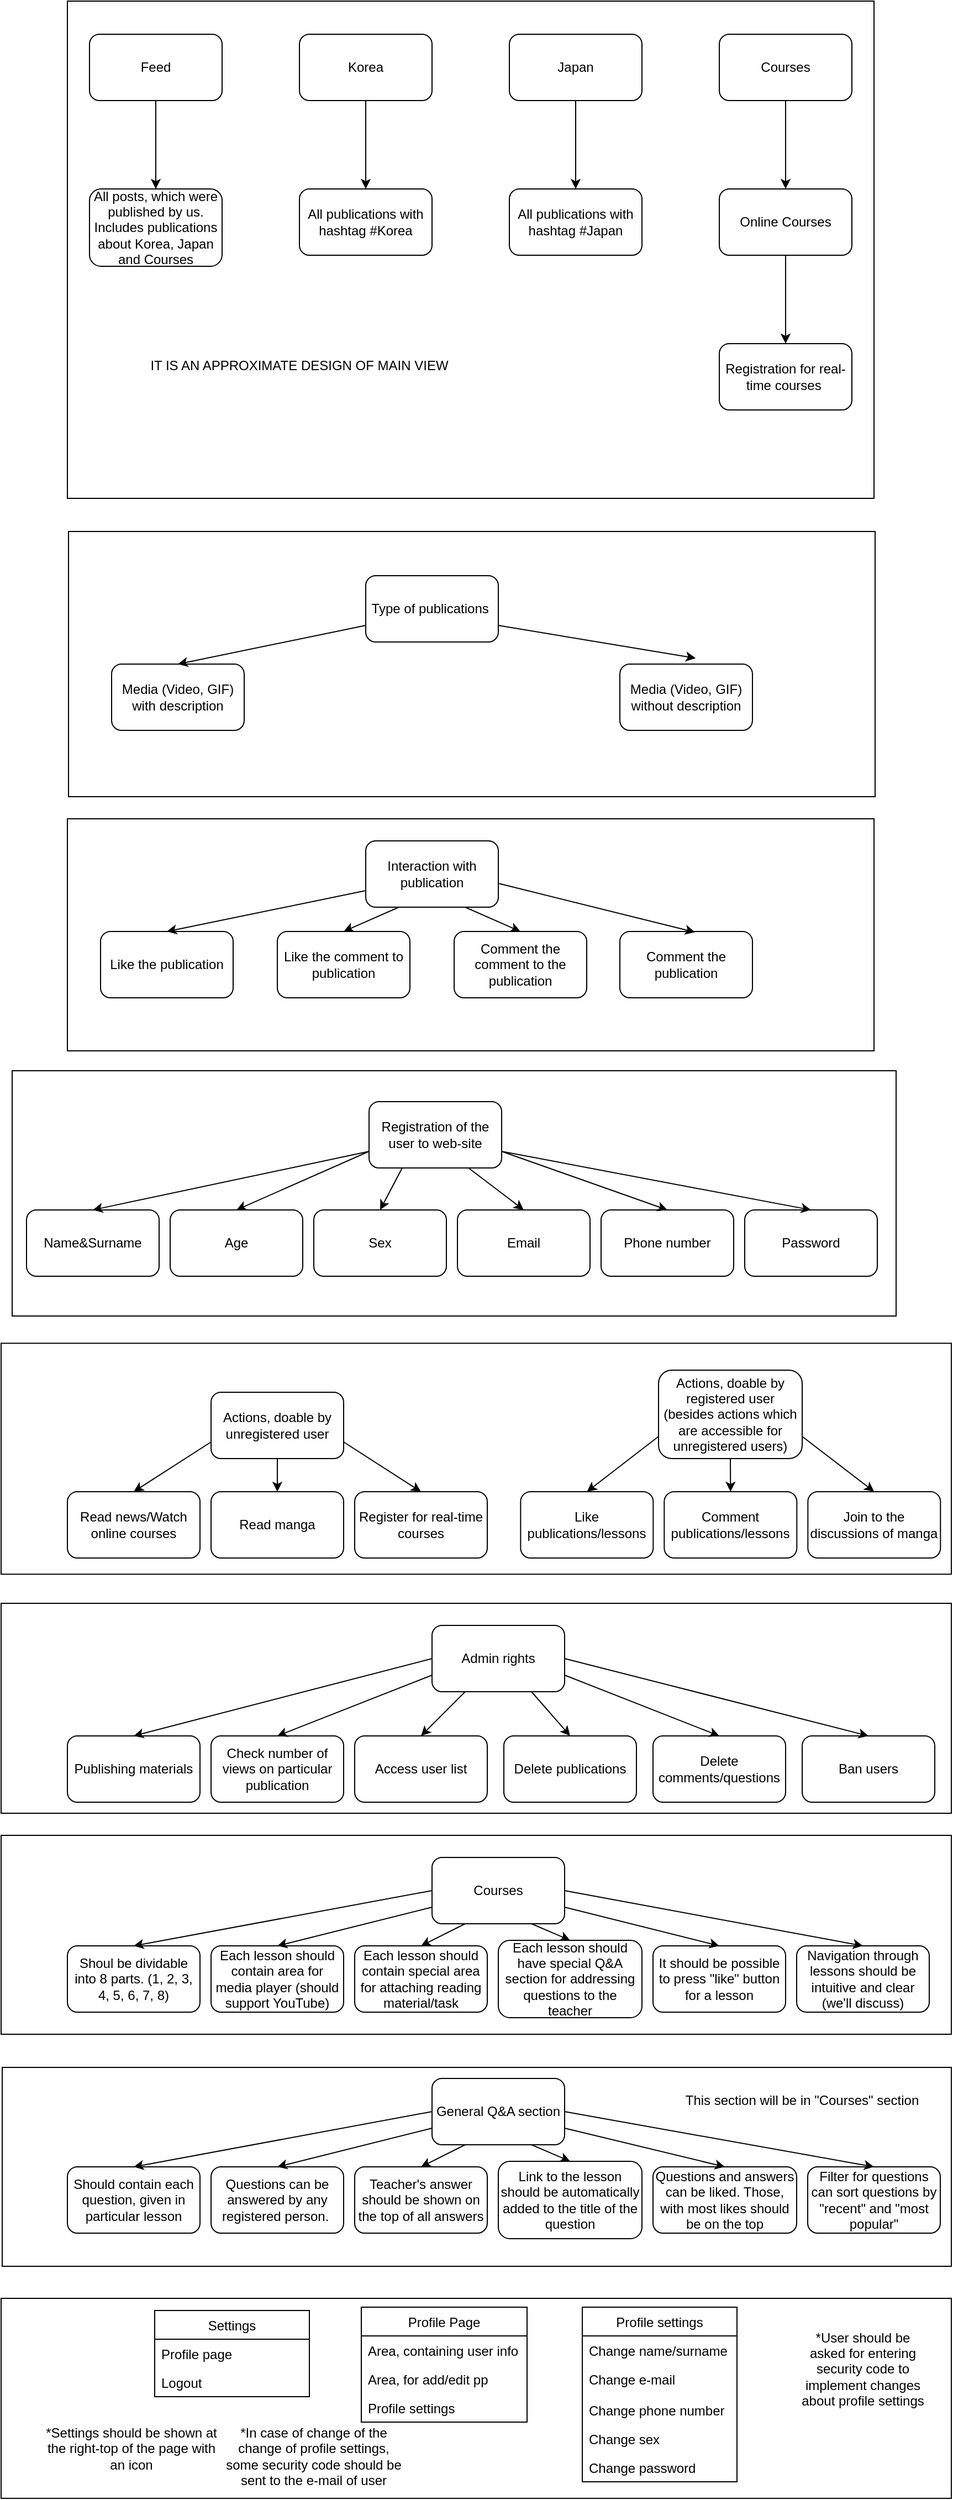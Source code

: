 <mxfile version="10.6.3" type="device"><diagram id="HQAXraPB4MY0Zo1P8Ldt" name="Page-1"><mxGraphModel dx="754" dy="467" grid="1" gridSize="10" guides="1" tooltips="1" connect="1" arrows="1" fold="1" page="1" pageScale="1" pageWidth="4681" pageHeight="3300" math="0" shadow="0"><root><mxCell id="0"/><mxCell id="1" parent="0"/><mxCell id="fVQZ60_lI8p1_G0BEOJx-8" value="" style="edgeStyle=orthogonalEdgeStyle;rounded=0;orthogonalLoop=1;jettySize=auto;html=1;" edge="1" parent="1" source="fVQZ60_lI8p1_G0BEOJx-1" target="fVQZ60_lI8p1_G0BEOJx-7"><mxGeometry relative="1" as="geometry"/></mxCell><mxCell id="fVQZ60_lI8p1_G0BEOJx-1" value="Korea" style="rounded=1;whiteSpace=wrap;html=1;" vertex="1" parent="1"><mxGeometry x="280" y="70" width="120" height="60" as="geometry"/></mxCell><mxCell id="fVQZ60_lI8p1_G0BEOJx-7" value="All publications with hashtag #Korea" style="rounded=1;whiteSpace=wrap;html=1;" vertex="1" parent="1"><mxGeometry x="280" y="210" width="120" height="60" as="geometry"/></mxCell><mxCell id="fVQZ60_lI8p1_G0BEOJx-6" value="" style="edgeStyle=orthogonalEdgeStyle;rounded=0;orthogonalLoop=1;jettySize=auto;html=1;" edge="1" parent="1" source="fVQZ60_lI8p1_G0BEOJx-2" target="fVQZ60_lI8p1_G0BEOJx-5"><mxGeometry relative="1" as="geometry"/></mxCell><mxCell id="fVQZ60_lI8p1_G0BEOJx-2" value="&lt;span&gt;Feed&lt;/span&gt;" style="rounded=1;whiteSpace=wrap;html=1;" vertex="1" parent="1"><mxGeometry x="90" y="70" width="120" height="60" as="geometry"/></mxCell><mxCell id="fVQZ60_lI8p1_G0BEOJx-5" value="&lt;span&gt;All posts, which were published by us. Includes publications about Korea, Japan and Courses&lt;/span&gt;" style="rounded=1;whiteSpace=wrap;html=1;" vertex="1" parent="1"><mxGeometry x="90" y="210" width="120" height="70" as="geometry"/></mxCell><mxCell id="fVQZ60_lI8p1_G0BEOJx-10" value="" style="edgeStyle=orthogonalEdgeStyle;rounded=0;orthogonalLoop=1;jettySize=auto;html=1;" edge="1" parent="1" source="fVQZ60_lI8p1_G0BEOJx-3" target="fVQZ60_lI8p1_G0BEOJx-9"><mxGeometry relative="1" as="geometry"/></mxCell><mxCell id="fVQZ60_lI8p1_G0BEOJx-3" value="Japan" style="rounded=1;whiteSpace=wrap;html=1;" vertex="1" parent="1"><mxGeometry x="470" y="70" width="120" height="60" as="geometry"/></mxCell><mxCell id="fVQZ60_lI8p1_G0BEOJx-9" value="All publications with hashtag #Japan" style="rounded=1;whiteSpace=wrap;html=1;" vertex="1" parent="1"><mxGeometry x="470" y="210" width="120" height="60" as="geometry"/></mxCell><mxCell id="fVQZ60_lI8p1_G0BEOJx-12" value="" style="edgeStyle=orthogonalEdgeStyle;rounded=0;orthogonalLoop=1;jettySize=auto;html=1;" edge="1" parent="1" source="fVQZ60_lI8p1_G0BEOJx-4" target="fVQZ60_lI8p1_G0BEOJx-11"><mxGeometry relative="1" as="geometry"/></mxCell><mxCell id="fVQZ60_lI8p1_G0BEOJx-4" value="Courses" style="rounded=1;whiteSpace=wrap;html=1;" vertex="1" parent="1"><mxGeometry x="660" y="70" width="120" height="60" as="geometry"/></mxCell><mxCell id="fVQZ60_lI8p1_G0BEOJx-14" value="" style="edgeStyle=orthogonalEdgeStyle;rounded=0;orthogonalLoop=1;jettySize=auto;html=1;" edge="1" parent="1" source="fVQZ60_lI8p1_G0BEOJx-11" target="fVQZ60_lI8p1_G0BEOJx-13"><mxGeometry relative="1" as="geometry"/></mxCell><mxCell id="fVQZ60_lI8p1_G0BEOJx-11" value="Online Courses" style="rounded=1;whiteSpace=wrap;html=1;" vertex="1" parent="1"><mxGeometry x="660" y="210" width="120" height="60" as="geometry"/></mxCell><mxCell id="fVQZ60_lI8p1_G0BEOJx-13" value="Registration for real-time courses&amp;nbsp;" style="rounded=1;whiteSpace=wrap;html=1;" vertex="1" parent="1"><mxGeometry x="660" y="350" width="120" height="60" as="geometry"/></mxCell><mxCell id="fVQZ60_lI8p1_G0BEOJx-15" value="" style="rounded=0;whiteSpace=wrap;html=1;gradientColor=#ffffff;fillColor=none;" vertex="1" parent="1"><mxGeometry x="70" y="40" width="730" height="450" as="geometry"/></mxCell><mxCell id="fVQZ60_lI8p1_G0BEOJx-24" style="rounded=0;orthogonalLoop=1;jettySize=auto;html=1;exitX=0;exitY=0.75;exitDx=0;exitDy=0;entryX=0.5;entryY=0;entryDx=0;entryDy=0;" edge="1" parent="1" source="fVQZ60_lI8p1_G0BEOJx-19" target="fVQZ60_lI8p1_G0BEOJx-21"><mxGeometry relative="1" as="geometry"/></mxCell><mxCell id="fVQZ60_lI8p1_G0BEOJx-25" style="rounded=0;orthogonalLoop=1;jettySize=auto;html=1;exitX=1;exitY=0.75;exitDx=0;exitDy=0;entryX=0.572;entryY=-0.089;entryDx=0;entryDy=0;entryPerimeter=0;" edge="1" parent="1" source="fVQZ60_lI8p1_G0BEOJx-19" target="fVQZ60_lI8p1_G0BEOJx-22"><mxGeometry relative="1" as="geometry"/></mxCell><mxCell id="fVQZ60_lI8p1_G0BEOJx-19" value="Type of publications&amp;nbsp;" style="rounded=1;whiteSpace=wrap;html=1;fillColor=none;gradientColor=#ffffff;" vertex="1" parent="1"><mxGeometry x="340" y="560" width="120" height="60" as="geometry"/></mxCell><mxCell id="fVQZ60_lI8p1_G0BEOJx-21" value="Media (Video, GIF) with description" style="rounded=1;whiteSpace=wrap;html=1;fillColor=none;gradientColor=#ffffff;" vertex="1" parent="1"><mxGeometry x="110" y="640" width="120" height="60" as="geometry"/></mxCell><mxCell id="fVQZ60_lI8p1_G0BEOJx-22" value="Media (Video, GIF) without description" style="rounded=1;whiteSpace=wrap;html=1;fillColor=none;gradientColor=#ffffff;" vertex="1" parent="1"><mxGeometry x="570" y="640" width="120" height="60" as="geometry"/></mxCell><mxCell id="fVQZ60_lI8p1_G0BEOJx-28" value="" style="rounded=0;whiteSpace=wrap;html=1;fillColor=none;gradientColor=#ffffff;" vertex="1" parent="1"><mxGeometry x="71" y="520" width="730" height="240" as="geometry"/></mxCell><mxCell id="fVQZ60_lI8p1_G0BEOJx-35" style="edgeStyle=none;rounded=0;orthogonalLoop=1;jettySize=auto;html=1;exitX=0;exitY=0.75;exitDx=0;exitDy=0;entryX=0.5;entryY=0;entryDx=0;entryDy=0;" edge="1" parent="1" source="fVQZ60_lI8p1_G0BEOJx-29" target="fVQZ60_lI8p1_G0BEOJx-30"><mxGeometry relative="1" as="geometry"/></mxCell><mxCell id="fVQZ60_lI8p1_G0BEOJx-37" style="edgeStyle=none;rounded=0;orthogonalLoop=1;jettySize=auto;html=1;exitX=0.75;exitY=1;exitDx=0;exitDy=0;entryX=0.5;entryY=0;entryDx=0;entryDy=0;" edge="1" parent="1" source="fVQZ60_lI8p1_G0BEOJx-29" target="fVQZ60_lI8p1_G0BEOJx-34"><mxGeometry relative="1" as="geometry"/></mxCell><mxCell id="fVQZ60_lI8p1_G0BEOJx-38" style="edgeStyle=none;rounded=0;orthogonalLoop=1;jettySize=auto;html=1;exitX=1.006;exitY=0.644;exitDx=0;exitDy=0;entryX=0.567;entryY=0.011;entryDx=0;entryDy=0;entryPerimeter=0;exitPerimeter=0;" edge="1" parent="1" source="fVQZ60_lI8p1_G0BEOJx-29" target="fVQZ60_lI8p1_G0BEOJx-31"><mxGeometry relative="1" as="geometry"/></mxCell><mxCell id="fVQZ60_lI8p1_G0BEOJx-40" style="edgeStyle=none;rounded=0;orthogonalLoop=1;jettySize=auto;html=1;exitX=0.25;exitY=1;exitDx=0;exitDy=0;entryX=0.5;entryY=0;entryDx=0;entryDy=0;" edge="1" parent="1" source="fVQZ60_lI8p1_G0BEOJx-29" target="fVQZ60_lI8p1_G0BEOJx-33"><mxGeometry relative="1" as="geometry"/></mxCell><mxCell id="fVQZ60_lI8p1_G0BEOJx-29" value="Interaction with publication" style="rounded=1;whiteSpace=wrap;html=1;fillColor=none;gradientColor=#ffffff;" vertex="1" parent="1"><mxGeometry x="340" y="800" width="120" height="60" as="geometry"/></mxCell><mxCell id="fVQZ60_lI8p1_G0BEOJx-30" value="Like the publication" style="rounded=1;whiteSpace=wrap;html=1;fillColor=none;gradientColor=#ffffff;" vertex="1" parent="1"><mxGeometry x="100" y="882" width="120" height="60" as="geometry"/></mxCell><mxCell id="fVQZ60_lI8p1_G0BEOJx-31" value="Comment the publication" style="rounded=1;whiteSpace=wrap;html=1;fillColor=none;gradientColor=#ffffff;" vertex="1" parent="1"><mxGeometry x="570" y="882" width="120" height="60" as="geometry"/></mxCell><mxCell id="fVQZ60_lI8p1_G0BEOJx-33" value="Like the comment to publication" style="rounded=1;whiteSpace=wrap;html=1;fillColor=none;gradientColor=#ffffff;" vertex="1" parent="1"><mxGeometry x="260" y="882" width="120" height="60" as="geometry"/></mxCell><mxCell id="fVQZ60_lI8p1_G0BEOJx-34" value="Comment the comment to the publication" style="rounded=1;whiteSpace=wrap;html=1;fillColor=none;gradientColor=#ffffff;" vertex="1" parent="1"><mxGeometry x="420" y="882" width="120" height="60" as="geometry"/></mxCell><mxCell id="fVQZ60_lI8p1_G0BEOJx-41" value="" style="rounded=0;whiteSpace=wrap;html=1;fillColor=none;gradientColor=#ffffff;" vertex="1" parent="1"><mxGeometry x="70" y="780" width="730" height="210" as="geometry"/></mxCell><mxCell id="fVQZ60_lI8p1_G0BEOJx-42" value="IT IS AN APPROXIMATE DESIGN OF MAIN VIEW" style="text;html=1;strokeColor=none;fillColor=none;align=center;verticalAlign=middle;whiteSpace=wrap;rounded=0;" vertex="1" parent="1"><mxGeometry x="120" y="360" width="320" height="20" as="geometry"/></mxCell><mxCell id="fVQZ60_lI8p1_G0BEOJx-57" style="edgeStyle=none;rounded=0;orthogonalLoop=1;jettySize=auto;html=1;exitX=0;exitY=0.75;exitDx=0;exitDy=0;entryX=0.5;entryY=0;entryDx=0;entryDy=0;" edge="1" parent="1" source="fVQZ60_lI8p1_G0BEOJx-43" target="fVQZ60_lI8p1_G0BEOJx-44"><mxGeometry relative="1" as="geometry"/></mxCell><mxCell id="fVQZ60_lI8p1_G0BEOJx-58" style="edgeStyle=none;rounded=0;orthogonalLoop=1;jettySize=auto;html=1;exitX=0;exitY=0.75;exitDx=0;exitDy=0;entryX=0.5;entryY=0;entryDx=0;entryDy=0;" edge="1" parent="1" source="fVQZ60_lI8p1_G0BEOJx-43" target="fVQZ60_lI8p1_G0BEOJx-45"><mxGeometry relative="1" as="geometry"/></mxCell><mxCell id="fVQZ60_lI8p1_G0BEOJx-59" style="edgeStyle=none;rounded=0;orthogonalLoop=1;jettySize=auto;html=1;exitX=0.25;exitY=1;exitDx=0;exitDy=0;entryX=0.5;entryY=0;entryDx=0;entryDy=0;" edge="1" parent="1" source="fVQZ60_lI8p1_G0BEOJx-43" target="fVQZ60_lI8p1_G0BEOJx-47"><mxGeometry relative="1" as="geometry"/></mxCell><mxCell id="fVQZ60_lI8p1_G0BEOJx-60" style="edgeStyle=none;rounded=0;orthogonalLoop=1;jettySize=auto;html=1;exitX=0.75;exitY=1;exitDx=0;exitDy=0;entryX=0.5;entryY=0;entryDx=0;entryDy=0;" edge="1" parent="1" source="fVQZ60_lI8p1_G0BEOJx-43" target="fVQZ60_lI8p1_G0BEOJx-49"><mxGeometry relative="1" as="geometry"/></mxCell><mxCell id="fVQZ60_lI8p1_G0BEOJx-61" style="edgeStyle=none;rounded=0;orthogonalLoop=1;jettySize=auto;html=1;exitX=1;exitY=0.75;exitDx=0;exitDy=0;entryX=0.5;entryY=0;entryDx=0;entryDy=0;" edge="1" parent="1" source="fVQZ60_lI8p1_G0BEOJx-43" target="fVQZ60_lI8p1_G0BEOJx-51"><mxGeometry relative="1" as="geometry"/></mxCell><mxCell id="fVQZ60_lI8p1_G0BEOJx-62" style="edgeStyle=none;rounded=0;orthogonalLoop=1;jettySize=auto;html=1;exitX=1;exitY=0.75;exitDx=0;exitDy=0;entryX=0.5;entryY=0;entryDx=0;entryDy=0;" edge="1" parent="1" source="fVQZ60_lI8p1_G0BEOJx-43" target="fVQZ60_lI8p1_G0BEOJx-53"><mxGeometry relative="1" as="geometry"/></mxCell><mxCell id="fVQZ60_lI8p1_G0BEOJx-43" value="Registration of the user to web-site" style="rounded=1;whiteSpace=wrap;html=1;fillColor=none;gradientColor=#ffffff;" vertex="1" parent="1"><mxGeometry x="343" y="1036" width="120" height="60" as="geometry"/></mxCell><mxCell id="fVQZ60_lI8p1_G0BEOJx-44" value="Name&amp;amp;Surname" style="rounded=1;whiteSpace=wrap;html=1;fillColor=none;gradientColor=#ffffff;" vertex="1" parent="1"><mxGeometry x="33" y="1134" width="120" height="60" as="geometry"/></mxCell><mxCell id="fVQZ60_lI8p1_G0BEOJx-45" value="Age" style="rounded=1;whiteSpace=wrap;html=1;fillColor=none;gradientColor=#ffffff;" vertex="1" parent="1"><mxGeometry x="163" y="1134" width="120" height="60" as="geometry"/></mxCell><mxCell id="fVQZ60_lI8p1_G0BEOJx-47" value="Sex" style="rounded=1;whiteSpace=wrap;html=1;fillColor=none;gradientColor=#ffffff;" vertex="1" parent="1"><mxGeometry x="293" y="1134" width="120" height="60" as="geometry"/></mxCell><mxCell id="fVQZ60_lI8p1_G0BEOJx-49" value="Email" style="rounded=1;whiteSpace=wrap;html=1;fillColor=none;gradientColor=#ffffff;" vertex="1" parent="1"><mxGeometry x="423" y="1134" width="120" height="60" as="geometry"/></mxCell><mxCell id="fVQZ60_lI8p1_G0BEOJx-51" value="Phone number" style="rounded=1;whiteSpace=wrap;html=1;fillColor=none;gradientColor=#ffffff;" vertex="1" parent="1"><mxGeometry x="553" y="1134" width="120" height="60" as="geometry"/></mxCell><mxCell id="fVQZ60_lI8p1_G0BEOJx-53" value="Password" style="rounded=1;whiteSpace=wrap;html=1;fillColor=none;gradientColor=#ffffff;" vertex="1" parent="1"><mxGeometry x="683" y="1134" width="120" height="60" as="geometry"/></mxCell><mxCell id="fVQZ60_lI8p1_G0BEOJx-63" value="" style="rounded=0;whiteSpace=wrap;html=1;fillColor=none;gradientColor=#ffffff;" vertex="1" parent="1"><mxGeometry x="20" y="1008" width="800" height="222" as="geometry"/></mxCell><mxCell id="fVQZ60_lI8p1_G0BEOJx-74" style="edgeStyle=none;rounded=0;orthogonalLoop=1;jettySize=auto;html=1;exitX=0;exitY=0.75;exitDx=0;exitDy=0;entryX=0.5;entryY=0;entryDx=0;entryDy=0;" edge="1" parent="1" source="fVQZ60_lI8p1_G0BEOJx-66" target="fVQZ60_lI8p1_G0BEOJx-67"><mxGeometry relative="1" as="geometry"/></mxCell><mxCell id="fVQZ60_lI8p1_G0BEOJx-75" style="edgeStyle=none;rounded=0;orthogonalLoop=1;jettySize=auto;html=1;exitX=0.5;exitY=1;exitDx=0;exitDy=0;entryX=0.5;entryY=0;entryDx=0;entryDy=0;" edge="1" parent="1" source="fVQZ60_lI8p1_G0BEOJx-66" target="fVQZ60_lI8p1_G0BEOJx-68"><mxGeometry relative="1" as="geometry"/></mxCell><mxCell id="fVQZ60_lI8p1_G0BEOJx-76" style="edgeStyle=none;rounded=0;orthogonalLoop=1;jettySize=auto;html=1;exitX=1;exitY=0.75;exitDx=0;exitDy=0;entryX=0.5;entryY=0;entryDx=0;entryDy=0;" edge="1" parent="1" source="fVQZ60_lI8p1_G0BEOJx-66" target="fVQZ60_lI8p1_G0BEOJx-69"><mxGeometry relative="1" as="geometry"/></mxCell><mxCell id="fVQZ60_lI8p1_G0BEOJx-66" value="Actions, doable by unregistered user" style="rounded=1;whiteSpace=wrap;html=1;fillColor=none;gradientColor=#ffffff;" vertex="1" parent="1"><mxGeometry x="200" y="1299" width="120" height="60" as="geometry"/></mxCell><mxCell id="fVQZ60_lI8p1_G0BEOJx-67" value="Read news/Watch online courses" style="rounded=1;whiteSpace=wrap;html=1;fillColor=none;gradientColor=#ffffff;" vertex="1" parent="1"><mxGeometry x="70" y="1389" width="120" height="60" as="geometry"/></mxCell><mxCell id="fVQZ60_lI8p1_G0BEOJx-68" value="Read manga" style="rounded=1;whiteSpace=wrap;html=1;fillColor=none;gradientColor=#ffffff;" vertex="1" parent="1"><mxGeometry x="200" y="1389" width="120" height="60" as="geometry"/></mxCell><mxCell id="fVQZ60_lI8p1_G0BEOJx-69" value="Register for real-time courses" style="rounded=1;whiteSpace=wrap;html=1;fillColor=none;gradientColor=#ffffff;" vertex="1" parent="1"><mxGeometry x="330" y="1389" width="120" height="60" as="geometry"/></mxCell><mxCell id="fVQZ60_lI8p1_G0BEOJx-77" style="edgeStyle=none;rounded=0;orthogonalLoop=1;jettySize=auto;html=1;exitX=0;exitY=0.75;exitDx=0;exitDy=0;entryX=0.5;entryY=0;entryDx=0;entryDy=0;" edge="1" parent="1" source="fVQZ60_lI8p1_G0BEOJx-70" target="fVQZ60_lI8p1_G0BEOJx-71"><mxGeometry relative="1" as="geometry"/></mxCell><mxCell id="fVQZ60_lI8p1_G0BEOJx-78" style="edgeStyle=none;rounded=0;orthogonalLoop=1;jettySize=auto;html=1;exitX=0.5;exitY=1;exitDx=0;exitDy=0;entryX=0.5;entryY=0;entryDx=0;entryDy=0;" edge="1" parent="1" source="fVQZ60_lI8p1_G0BEOJx-70" target="fVQZ60_lI8p1_G0BEOJx-72"><mxGeometry relative="1" as="geometry"/></mxCell><mxCell id="fVQZ60_lI8p1_G0BEOJx-79" style="edgeStyle=none;rounded=0;orthogonalLoop=1;jettySize=auto;html=1;exitX=1;exitY=0.75;exitDx=0;exitDy=0;entryX=0.5;entryY=0;entryDx=0;entryDy=0;" edge="1" parent="1" source="fVQZ60_lI8p1_G0BEOJx-70" target="fVQZ60_lI8p1_G0BEOJx-73"><mxGeometry relative="1" as="geometry"/></mxCell><mxCell id="fVQZ60_lI8p1_G0BEOJx-70" value="Actions, doable by registered user (besides actions which are accessible for unregistered users)" style="rounded=1;whiteSpace=wrap;html=1;fillColor=none;gradientColor=#ffffff;" vertex="1" parent="1"><mxGeometry x="605" y="1279" width="130" height="80" as="geometry"/></mxCell><mxCell id="fVQZ60_lI8p1_G0BEOJx-71" value="Like publications/lessons" style="rounded=1;whiteSpace=wrap;html=1;fillColor=none;gradientColor=#ffffff;" vertex="1" parent="1"><mxGeometry x="480.167" y="1389" width="120" height="60" as="geometry"/></mxCell><mxCell id="fVQZ60_lI8p1_G0BEOJx-72" value="Comment publications/lessons" style="rounded=1;whiteSpace=wrap;html=1;fillColor=none;gradientColor=#ffffff;" vertex="1" parent="1"><mxGeometry x="610.167" y="1389" width="120" height="60" as="geometry"/></mxCell><mxCell id="fVQZ60_lI8p1_G0BEOJx-73" value="Join to the discussions of manga" style="rounded=1;whiteSpace=wrap;html=1;fillColor=none;gradientColor=#ffffff;" vertex="1" parent="1"><mxGeometry x="740.167" y="1389" width="120" height="60" as="geometry"/></mxCell><mxCell id="fVQZ60_lI8p1_G0BEOJx-80" value="" style="rounded=0;whiteSpace=wrap;html=1;fillColor=none;gradientColor=#ffffff;" vertex="1" parent="1"><mxGeometry x="10" y="1254.667" width="860" height="209" as="geometry"/></mxCell><mxCell id="fVQZ60_lI8p1_G0BEOJx-89" style="edgeStyle=none;rounded=0;orthogonalLoop=1;jettySize=auto;html=1;exitX=0;exitY=0.5;exitDx=0;exitDy=0;entryX=0.5;entryY=0;entryDx=0;entryDy=0;" edge="1" parent="1" source="fVQZ60_lI8p1_G0BEOJx-81" target="fVQZ60_lI8p1_G0BEOJx-82"><mxGeometry relative="1" as="geometry"/></mxCell><mxCell id="fVQZ60_lI8p1_G0BEOJx-90" style="edgeStyle=none;rounded=0;orthogonalLoop=1;jettySize=auto;html=1;exitX=0;exitY=0.75;exitDx=0;exitDy=0;entryX=0.5;entryY=0;entryDx=0;entryDy=0;" edge="1" parent="1" source="fVQZ60_lI8p1_G0BEOJx-81" target="fVQZ60_lI8p1_G0BEOJx-83"><mxGeometry relative="1" as="geometry"/></mxCell><mxCell id="fVQZ60_lI8p1_G0BEOJx-91" style="edgeStyle=none;rounded=0;orthogonalLoop=1;jettySize=auto;html=1;exitX=0.25;exitY=1;exitDx=0;exitDy=0;entryX=0.5;entryY=0;entryDx=0;entryDy=0;" edge="1" parent="1" source="fVQZ60_lI8p1_G0BEOJx-81" target="fVQZ60_lI8p1_G0BEOJx-84"><mxGeometry relative="1" as="geometry"/></mxCell><mxCell id="fVQZ60_lI8p1_G0BEOJx-92" style="edgeStyle=none;rounded=0;orthogonalLoop=1;jettySize=auto;html=1;exitX=0.75;exitY=1;exitDx=0;exitDy=0;entryX=0.5;entryY=0;entryDx=0;entryDy=0;" edge="1" parent="1" source="fVQZ60_lI8p1_G0BEOJx-81" target="fVQZ60_lI8p1_G0BEOJx-85"><mxGeometry relative="1" as="geometry"/></mxCell><mxCell id="fVQZ60_lI8p1_G0BEOJx-93" style="edgeStyle=none;rounded=0;orthogonalLoop=1;jettySize=auto;html=1;exitX=1;exitY=0.75;exitDx=0;exitDy=0;entryX=0.5;entryY=0;entryDx=0;entryDy=0;" edge="1" parent="1" source="fVQZ60_lI8p1_G0BEOJx-81" target="fVQZ60_lI8p1_G0BEOJx-86"><mxGeometry relative="1" as="geometry"/></mxCell><mxCell id="fVQZ60_lI8p1_G0BEOJx-94" style="edgeStyle=none;rounded=0;orthogonalLoop=1;jettySize=auto;html=1;exitX=1;exitY=0.5;exitDx=0;exitDy=0;entryX=0.5;entryY=0;entryDx=0;entryDy=0;" edge="1" parent="1" source="fVQZ60_lI8p1_G0BEOJx-81" target="fVQZ60_lI8p1_G0BEOJx-87"><mxGeometry relative="1" as="geometry"/></mxCell><mxCell id="fVQZ60_lI8p1_G0BEOJx-81" value="Admin rights" style="rounded=1;whiteSpace=wrap;html=1;fillColor=none;gradientColor=#ffffff;" vertex="1" parent="1"><mxGeometry x="400" y="1510" width="120" height="60" as="geometry"/></mxCell><mxCell id="fVQZ60_lI8p1_G0BEOJx-82" value="Publishing materials" style="rounded=1;whiteSpace=wrap;html=1;fillColor=none;gradientColor=#ffffff;" vertex="1" parent="1"><mxGeometry x="70" y="1610" width="120" height="60" as="geometry"/></mxCell><mxCell id="fVQZ60_lI8p1_G0BEOJx-83" value="Check number of views on particular publication" style="rounded=1;whiteSpace=wrap;html=1;fillColor=none;gradientColor=#ffffff;" vertex="1" parent="1"><mxGeometry x="200" y="1610" width="120" height="60" as="geometry"/></mxCell><mxCell id="fVQZ60_lI8p1_G0BEOJx-84" value="Access user list" style="rounded=1;whiteSpace=wrap;html=1;fillColor=none;gradientColor=#ffffff;" vertex="1" parent="1"><mxGeometry x="330" y="1610" width="120" height="60" as="geometry"/></mxCell><mxCell id="fVQZ60_lI8p1_G0BEOJx-85" value="Delete publications" style="rounded=1;whiteSpace=wrap;html=1;fillColor=none;gradientColor=#ffffff;" vertex="1" parent="1"><mxGeometry x="465" y="1610" width="120" height="60" as="geometry"/></mxCell><mxCell id="fVQZ60_lI8p1_G0BEOJx-86" value="Delete comments/questions" style="rounded=1;whiteSpace=wrap;html=1;fillColor=none;gradientColor=#ffffff;" vertex="1" parent="1"><mxGeometry x="600" y="1610" width="120" height="60" as="geometry"/></mxCell><mxCell id="fVQZ60_lI8p1_G0BEOJx-87" value="Ban users" style="rounded=1;whiteSpace=wrap;html=1;fillColor=none;gradientColor=#ffffff;" vertex="1" parent="1"><mxGeometry x="735" y="1610" width="120" height="60" as="geometry"/></mxCell><mxCell id="fVQZ60_lI8p1_G0BEOJx-95" value="" style="rounded=0;whiteSpace=wrap;html=1;fillColor=none;gradientColor=#ffffff;" vertex="1" parent="1"><mxGeometry x="10" y="1490" width="860" height="190" as="geometry"/></mxCell><mxCell id="fVQZ60_lI8p1_G0BEOJx-103" style="edgeStyle=none;rounded=0;orthogonalLoop=1;jettySize=auto;html=1;exitX=0;exitY=0.5;exitDx=0;exitDy=0;entryX=0.5;entryY=0;entryDx=0;entryDy=0;" edge="1" parent="1" source="fVQZ60_lI8p1_G0BEOJx-96" target="fVQZ60_lI8p1_G0BEOJx-97"><mxGeometry relative="1" as="geometry"/></mxCell><mxCell id="fVQZ60_lI8p1_G0BEOJx-104" style="edgeStyle=none;rounded=0;orthogonalLoop=1;jettySize=auto;html=1;exitX=0;exitY=0.75;exitDx=0;exitDy=0;entryX=0.5;entryY=0;entryDx=0;entryDy=0;" edge="1" parent="1" source="fVQZ60_lI8p1_G0BEOJx-96" target="fVQZ60_lI8p1_G0BEOJx-98"><mxGeometry relative="1" as="geometry"/></mxCell><mxCell id="fVQZ60_lI8p1_G0BEOJx-105" style="edgeStyle=none;rounded=0;orthogonalLoop=1;jettySize=auto;html=1;exitX=0.25;exitY=1;exitDx=0;exitDy=0;entryX=0.5;entryY=0;entryDx=0;entryDy=0;" edge="1" parent="1" source="fVQZ60_lI8p1_G0BEOJx-96" target="fVQZ60_lI8p1_G0BEOJx-99"><mxGeometry relative="1" as="geometry"/></mxCell><mxCell id="fVQZ60_lI8p1_G0BEOJx-106" style="edgeStyle=none;rounded=0;orthogonalLoop=1;jettySize=auto;html=1;exitX=0.75;exitY=1;exitDx=0;exitDy=0;entryX=0.5;entryY=0;entryDx=0;entryDy=0;" edge="1" parent="1" source="fVQZ60_lI8p1_G0BEOJx-96" target="fVQZ60_lI8p1_G0BEOJx-100"><mxGeometry relative="1" as="geometry"/></mxCell><mxCell id="fVQZ60_lI8p1_G0BEOJx-107" style="edgeStyle=none;rounded=0;orthogonalLoop=1;jettySize=auto;html=1;exitX=1;exitY=0.75;exitDx=0;exitDy=0;entryX=0.5;entryY=0;entryDx=0;entryDy=0;" edge="1" parent="1" source="fVQZ60_lI8p1_G0BEOJx-96" target="fVQZ60_lI8p1_G0BEOJx-101"><mxGeometry relative="1" as="geometry"/></mxCell><mxCell id="fVQZ60_lI8p1_G0BEOJx-108" style="edgeStyle=none;rounded=0;orthogonalLoop=1;jettySize=auto;html=1;exitX=1;exitY=0.5;exitDx=0;exitDy=0;entryX=0.5;entryY=0;entryDx=0;entryDy=0;" edge="1" parent="1" source="fVQZ60_lI8p1_G0BEOJx-96" target="fVQZ60_lI8p1_G0BEOJx-102"><mxGeometry relative="1" as="geometry"/></mxCell><mxCell id="fVQZ60_lI8p1_G0BEOJx-96" value="Courses" style="rounded=1;whiteSpace=wrap;html=1;fillColor=none;gradientColor=#ffffff;" vertex="1" parent="1"><mxGeometry x="400" y="1720" width="120" height="60" as="geometry"/></mxCell><mxCell id="fVQZ60_lI8p1_G0BEOJx-97" value="Shoul be dividable into 8 parts. (1, 2, 3, 4, 5, 6, 7, 8)" style="rounded=1;whiteSpace=wrap;html=1;fillColor=none;gradientColor=#ffffff;" vertex="1" parent="1"><mxGeometry x="70" y="1800" width="120" height="60" as="geometry"/></mxCell><mxCell id="fVQZ60_lI8p1_G0BEOJx-98" value="Each lesson should contain area for media player (should support YouTube)" style="rounded=1;whiteSpace=wrap;html=1;fillColor=none;gradientColor=#ffffff;" vertex="1" parent="1"><mxGeometry x="200" y="1800" width="120" height="60" as="geometry"/></mxCell><mxCell id="fVQZ60_lI8p1_G0BEOJx-99" value="Each lesson should contain special area for attaching reading material/task" style="rounded=1;whiteSpace=wrap;html=1;fillColor=none;gradientColor=#ffffff;" vertex="1" parent="1"><mxGeometry x="330" y="1800" width="120" height="60" as="geometry"/></mxCell><mxCell id="fVQZ60_lI8p1_G0BEOJx-100" value="Each lesson should have special Q&amp;amp;A section for addressing questions to the teacher" style="rounded=1;whiteSpace=wrap;html=1;fillColor=none;gradientColor=#ffffff;" vertex="1" parent="1"><mxGeometry x="460" y="1795" width="130" height="70" as="geometry"/></mxCell><mxCell id="fVQZ60_lI8p1_G0BEOJx-101" value="It should be possible to press &quot;like&quot; button for a lesson" style="rounded=1;whiteSpace=wrap;html=1;fillColor=none;gradientColor=#ffffff;" vertex="1" parent="1"><mxGeometry x="600" y="1800" width="120" height="60" as="geometry"/></mxCell><mxCell id="fVQZ60_lI8p1_G0BEOJx-102" value="Navigation through lessons should be intuitive and clear (we'll discuss)" style="rounded=1;whiteSpace=wrap;html=1;fillColor=none;gradientColor=#ffffff;" vertex="1" parent="1"><mxGeometry x="730" y="1800" width="120" height="60" as="geometry"/></mxCell><mxCell id="fVQZ60_lI8p1_G0BEOJx-109" value="" style="rounded=0;whiteSpace=wrap;html=1;fillColor=none;gradientColor=#ffffff;" vertex="1" parent="1"><mxGeometry x="10" y="1700" width="860" height="180" as="geometry"/></mxCell><mxCell id="fVQZ60_lI8p1_G0BEOJx-117" style="edgeStyle=none;rounded=0;orthogonalLoop=1;jettySize=auto;html=1;exitX=0;exitY=0.5;exitDx=0;exitDy=0;entryX=0.5;entryY=0;entryDx=0;entryDy=0;" edge="1" parent="1" source="fVQZ60_lI8p1_G0BEOJx-110" target="fVQZ60_lI8p1_G0BEOJx-111"><mxGeometry relative="1" as="geometry"/></mxCell><mxCell id="fVQZ60_lI8p1_G0BEOJx-118" style="edgeStyle=none;rounded=0;orthogonalLoop=1;jettySize=auto;html=1;exitX=0;exitY=0.75;exitDx=0;exitDy=0;entryX=0.5;entryY=0;entryDx=0;entryDy=0;" edge="1" parent="1" source="fVQZ60_lI8p1_G0BEOJx-110" target="fVQZ60_lI8p1_G0BEOJx-112"><mxGeometry relative="1" as="geometry"/></mxCell><mxCell id="fVQZ60_lI8p1_G0BEOJx-119" style="edgeStyle=none;rounded=0;orthogonalLoop=1;jettySize=auto;html=1;exitX=0.25;exitY=1;exitDx=0;exitDy=0;entryX=0.5;entryY=0;entryDx=0;entryDy=0;" edge="1" parent="1" source="fVQZ60_lI8p1_G0BEOJx-110" target="fVQZ60_lI8p1_G0BEOJx-113"><mxGeometry relative="1" as="geometry"/></mxCell><mxCell id="fVQZ60_lI8p1_G0BEOJx-120" style="edgeStyle=none;rounded=0;orthogonalLoop=1;jettySize=auto;html=1;exitX=0.75;exitY=1;exitDx=0;exitDy=0;entryX=0.5;entryY=0;entryDx=0;entryDy=0;" edge="1" parent="1" source="fVQZ60_lI8p1_G0BEOJx-110" target="fVQZ60_lI8p1_G0BEOJx-114"><mxGeometry relative="1" as="geometry"/></mxCell><mxCell id="fVQZ60_lI8p1_G0BEOJx-121" style="edgeStyle=none;rounded=0;orthogonalLoop=1;jettySize=auto;html=1;exitX=1;exitY=0.75;exitDx=0;exitDy=0;entryX=0.5;entryY=0;entryDx=0;entryDy=0;" edge="1" parent="1" source="fVQZ60_lI8p1_G0BEOJx-110" target="fVQZ60_lI8p1_G0BEOJx-115"><mxGeometry relative="1" as="geometry"/></mxCell><mxCell id="fVQZ60_lI8p1_G0BEOJx-122" style="edgeStyle=none;rounded=0;orthogonalLoop=1;jettySize=auto;html=1;exitX=1;exitY=0.5;exitDx=0;exitDy=0;entryX=0.5;entryY=0;entryDx=0;entryDy=0;" edge="1" parent="1" source="fVQZ60_lI8p1_G0BEOJx-110" target="fVQZ60_lI8p1_G0BEOJx-116"><mxGeometry relative="1" as="geometry"/></mxCell><mxCell id="fVQZ60_lI8p1_G0BEOJx-110" value="General Q&amp;amp;A section" style="rounded=1;whiteSpace=wrap;html=1;fillColor=none;gradientColor=#ffffff;" vertex="1" parent="1"><mxGeometry x="400" y="1920" width="120" height="60" as="geometry"/></mxCell><mxCell id="fVQZ60_lI8p1_G0BEOJx-111" value="Should contain each question, given in particular lesson" style="rounded=1;whiteSpace=wrap;html=1;fillColor=none;gradientColor=#ffffff;" vertex="1" parent="1"><mxGeometry x="70" y="2000" width="120" height="60" as="geometry"/></mxCell><mxCell id="fVQZ60_lI8p1_G0BEOJx-112" value="Questions can be answered by any registered person.&amp;nbsp;" style="rounded=1;whiteSpace=wrap;html=1;fillColor=none;gradientColor=#ffffff;" vertex="1" parent="1"><mxGeometry x="200" y="2000" width="120" height="60" as="geometry"/></mxCell><mxCell id="fVQZ60_lI8p1_G0BEOJx-113" value="Teacher's answer should be shown on the top of all answers" style="rounded=1;whiteSpace=wrap;html=1;fillColor=none;gradientColor=#ffffff;" vertex="1" parent="1"><mxGeometry x="330" y="2000" width="120" height="60" as="geometry"/></mxCell><mxCell id="fVQZ60_lI8p1_G0BEOJx-114" value="Link to the lesson should be automatically added to the title of the question" style="rounded=1;whiteSpace=wrap;html=1;fillColor=none;gradientColor=#ffffff;" vertex="1" parent="1"><mxGeometry x="460" y="1995" width="130" height="70" as="geometry"/></mxCell><mxCell id="fVQZ60_lI8p1_G0BEOJx-115" value="Questions and answers can be liked. Those, with most likes should be on the top" style="rounded=1;whiteSpace=wrap;html=1;fillColor=none;gradientColor=#ffffff;" vertex="1" parent="1"><mxGeometry x="600" y="2000" width="130" height="60" as="geometry"/></mxCell><mxCell id="fVQZ60_lI8p1_G0BEOJx-116" value="Filter for questions can sort questions by &quot;recent&quot; and &quot;most popular&quot;" style="rounded=1;whiteSpace=wrap;html=1;fillColor=none;gradientColor=#ffffff;" vertex="1" parent="1"><mxGeometry x="740" y="2000" width="120" height="60" as="geometry"/></mxCell><mxCell id="fVQZ60_lI8p1_G0BEOJx-123" value="" style="rounded=0;whiteSpace=wrap;html=1;fillColor=none;gradientColor=#ffffff;" vertex="1" parent="1"><mxGeometry x="11" y="1910" width="859" height="180" as="geometry"/></mxCell><mxCell id="fVQZ60_lI8p1_G0BEOJx-124" value="This section will be in &quot;Courses&quot; section" style="text;html=1;strokeColor=none;fillColor=none;align=center;verticalAlign=middle;whiteSpace=wrap;rounded=0;" vertex="1" parent="1"><mxGeometry x="620" y="1930" width="230" height="20" as="geometry"/></mxCell><mxCell id="fVQZ60_lI8p1_G0BEOJx-134" value="Settings" style="swimlane;fontStyle=0;childLayout=stackLayout;horizontal=1;startSize=26;fillColor=none;horizontalStack=0;resizeParent=1;resizeParentMax=0;resizeLast=0;collapsible=1;marginBottom=0;" vertex="1" parent="1"><mxGeometry x="149" y="2130" width="140" height="78" as="geometry"/></mxCell><mxCell id="fVQZ60_lI8p1_G0BEOJx-135" value="Profile page" style="text;strokeColor=none;fillColor=none;align=left;verticalAlign=top;spacingLeft=4;spacingRight=4;overflow=hidden;rotatable=0;points=[[0,0.5],[1,0.5]];portConstraint=eastwest;" vertex="1" parent="fVQZ60_lI8p1_G0BEOJx-134"><mxGeometry y="26" width="140" height="26" as="geometry"/></mxCell><mxCell id="fVQZ60_lI8p1_G0BEOJx-136" value="Logout" style="text;strokeColor=none;fillColor=none;align=left;verticalAlign=top;spacingLeft=4;spacingRight=4;overflow=hidden;rotatable=0;points=[[0,0.5],[1,0.5]];portConstraint=eastwest;" vertex="1" parent="fVQZ60_lI8p1_G0BEOJx-134"><mxGeometry y="52" width="140" height="26" as="geometry"/></mxCell><mxCell id="fVQZ60_lI8p1_G0BEOJx-141" value="Profile Page" style="swimlane;fontStyle=0;childLayout=stackLayout;horizontal=1;startSize=26;fillColor=none;horizontalStack=0;resizeParent=1;resizeParentMax=0;resizeLast=0;collapsible=1;marginBottom=0;" vertex="1" parent="1"><mxGeometry x="336" y="2127" width="150" height="104" as="geometry"/></mxCell><mxCell id="fVQZ60_lI8p1_G0BEOJx-142" value="Area, containing user info" style="text;strokeColor=none;fillColor=none;align=left;verticalAlign=top;spacingLeft=4;spacingRight=4;overflow=hidden;rotatable=0;points=[[0,0.5],[1,0.5]];portConstraint=eastwest;" vertex="1" parent="fVQZ60_lI8p1_G0BEOJx-141"><mxGeometry y="26" width="150" height="26" as="geometry"/></mxCell><mxCell id="fVQZ60_lI8p1_G0BEOJx-144" value="Area, for add/edit pp" style="text;strokeColor=none;fillColor=none;align=left;verticalAlign=top;spacingLeft=4;spacingRight=4;overflow=hidden;rotatable=0;points=[[0,0.5],[1,0.5]];portConstraint=eastwest;" vertex="1" parent="fVQZ60_lI8p1_G0BEOJx-141"><mxGeometry y="52" width="150" height="26" as="geometry"/></mxCell><mxCell id="fVQZ60_lI8p1_G0BEOJx-145" value="Profile settings" style="text;strokeColor=none;fillColor=none;align=left;verticalAlign=top;spacingLeft=4;spacingRight=4;overflow=hidden;rotatable=0;points=[[0,0.5],[1,0.5]];portConstraint=eastwest;" vertex="1" parent="fVQZ60_lI8p1_G0BEOJx-141"><mxGeometry y="78" width="150" height="26" as="geometry"/></mxCell><mxCell id="fVQZ60_lI8p1_G0BEOJx-146" value="Profile settings" style="swimlane;fontStyle=0;childLayout=stackLayout;horizontal=1;startSize=26;fillColor=none;horizontalStack=0;resizeParent=1;resizeParentMax=0;resizeLast=0;collapsible=1;marginBottom=0;" vertex="1" parent="1"><mxGeometry x="536" y="2127" width="140" height="158" as="geometry"/></mxCell><mxCell id="fVQZ60_lI8p1_G0BEOJx-147" value="Change name/surname" style="text;strokeColor=none;fillColor=none;align=left;verticalAlign=top;spacingLeft=4;spacingRight=4;overflow=hidden;rotatable=0;points=[[0,0.5],[1,0.5]];portConstraint=eastwest;" vertex="1" parent="fVQZ60_lI8p1_G0BEOJx-146"><mxGeometry y="26" width="140" height="26" as="geometry"/></mxCell><mxCell id="fVQZ60_lI8p1_G0BEOJx-148" value="Change e-mail" style="text;strokeColor=none;fillColor=none;align=left;verticalAlign=top;spacingLeft=4;spacingRight=4;overflow=hidden;rotatable=0;points=[[0,0.5],[1,0.5]];portConstraint=eastwest;" vertex="1" parent="fVQZ60_lI8p1_G0BEOJx-146"><mxGeometry y="52" width="140" height="28" as="geometry"/></mxCell><mxCell id="fVQZ60_lI8p1_G0BEOJx-149" value="Change phone number" style="text;strokeColor=none;fillColor=none;align=left;verticalAlign=top;spacingLeft=4;spacingRight=4;overflow=hidden;rotatable=0;points=[[0,0.5],[1,0.5]];portConstraint=eastwest;" vertex="1" parent="fVQZ60_lI8p1_G0BEOJx-146"><mxGeometry y="80" width="140" height="26" as="geometry"/></mxCell><mxCell id="fVQZ60_lI8p1_G0BEOJx-150" value="Change sex" style="text;strokeColor=none;fillColor=none;align=left;verticalAlign=top;spacingLeft=4;spacingRight=4;overflow=hidden;rotatable=0;points=[[0,0.5],[1,0.5]];portConstraint=eastwest;" vertex="1" parent="fVQZ60_lI8p1_G0BEOJx-146"><mxGeometry y="106" width="140" height="26" as="geometry"/></mxCell><mxCell id="fVQZ60_lI8p1_G0BEOJx-151" value="Change password" style="text;strokeColor=none;fillColor=none;align=left;verticalAlign=top;spacingLeft=4;spacingRight=4;overflow=hidden;rotatable=0;points=[[0,0.5],[1,0.5]];portConstraint=eastwest;" vertex="1" parent="fVQZ60_lI8p1_G0BEOJx-146"><mxGeometry y="132" width="140" height="26" as="geometry"/></mxCell><mxCell id="fVQZ60_lI8p1_G0BEOJx-152" value="" style="rounded=0;whiteSpace=wrap;html=1;fillColor=none;gradientColor=#ffffff;" vertex="1" parent="1"><mxGeometry x="10" y="2119" width="860" height="181" as="geometry"/></mxCell><mxCell id="fVQZ60_lI8p1_G0BEOJx-153" value="*In case of change of the change of profile settings, some security code should be sent to the e-mail of user" style="text;html=1;strokeColor=none;fillColor=none;align=center;verticalAlign=middle;whiteSpace=wrap;rounded=0;" vertex="1" parent="1"><mxGeometry x="208" y="2233" width="170" height="58" as="geometry"/></mxCell><mxCell id="fVQZ60_lI8p1_G0BEOJx-154" value="*Settings should be shown at the right-top of the page with an icon" style="text;html=1;strokeColor=none;fillColor=none;align=center;verticalAlign=middle;whiteSpace=wrap;rounded=0;" vertex="1" parent="1"><mxGeometry x="43" y="2230" width="170" height="50" as="geometry"/></mxCell><mxCell id="fVQZ60_lI8p1_G0BEOJx-155" value="*User should be asked for entering security code to implement changes about profile settings" style="text;html=1;strokeColor=none;fillColor=none;align=center;verticalAlign=middle;whiteSpace=wrap;rounded=0;" vertex="1" parent="1"><mxGeometry x="730" y="2136" width="120" height="94" as="geometry"/></mxCell></root></mxGraphModel></diagram></mxfile>